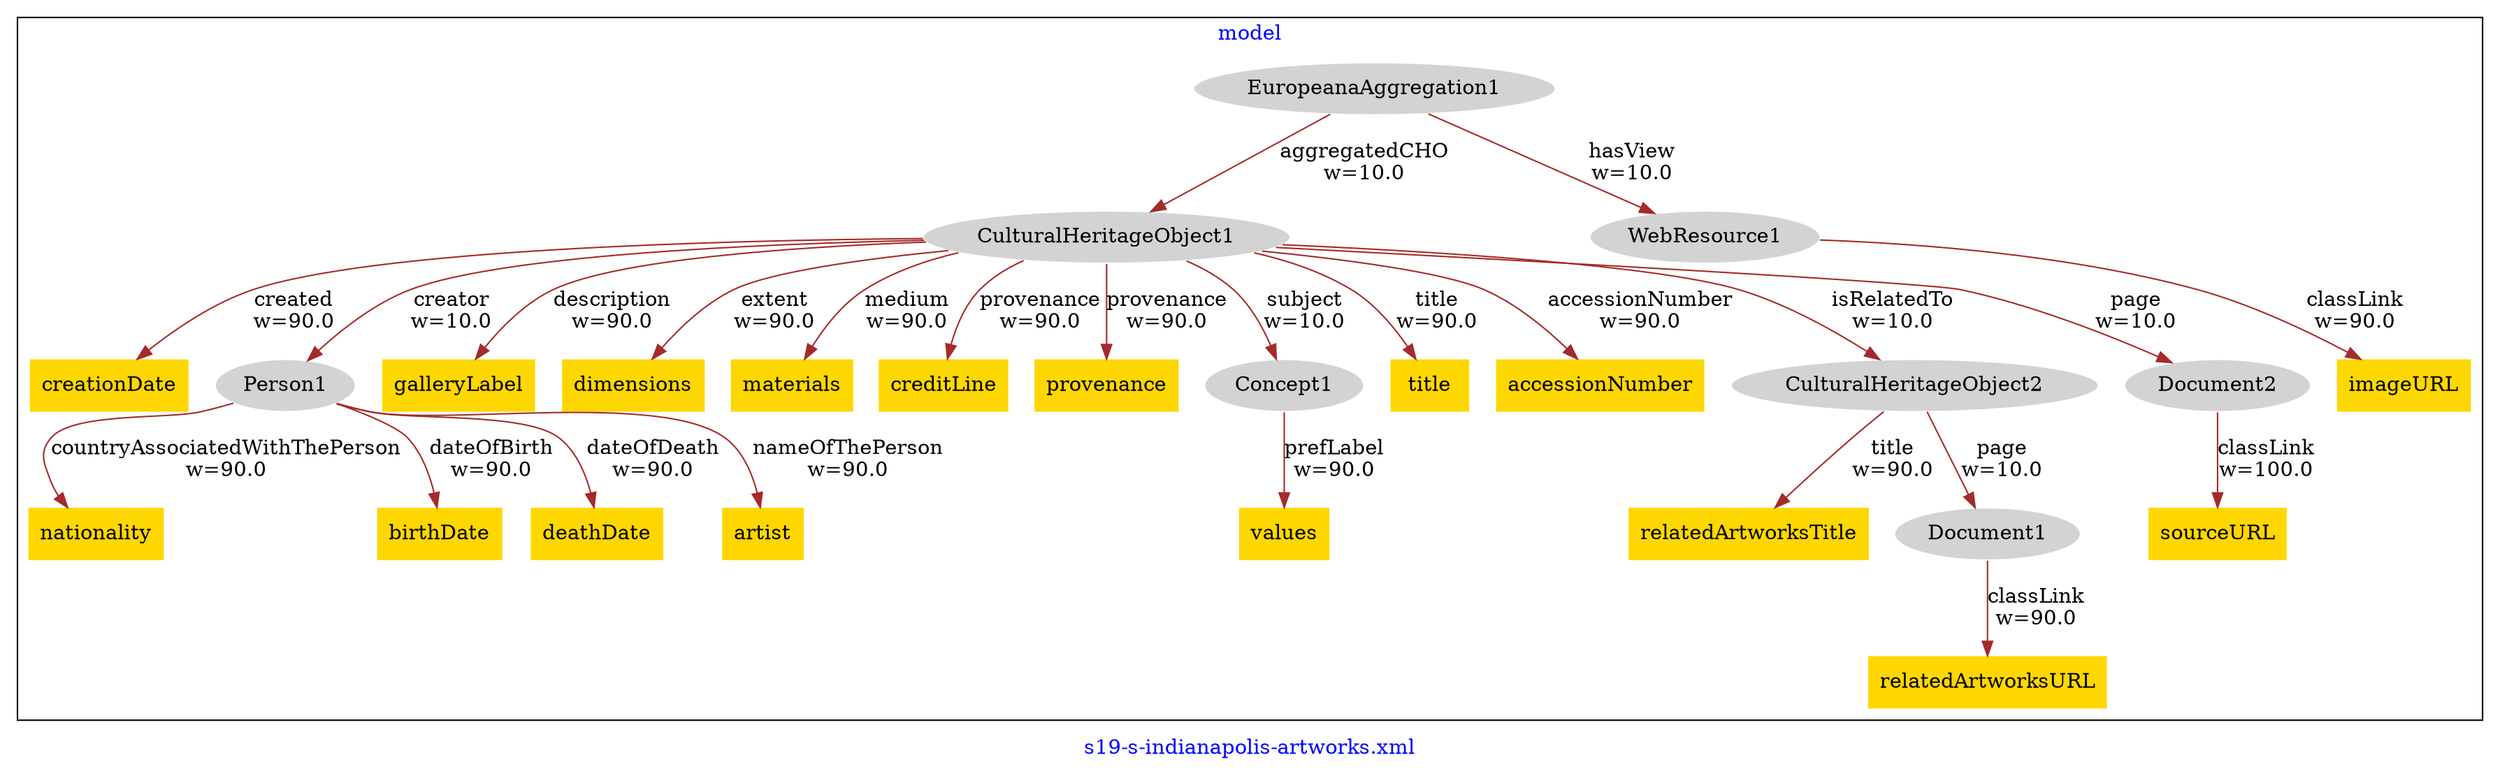 digraph n0 {
fontcolor="blue"
remincross="true"
label="s19-s-indianapolis-artworks.xml"
subgraph cluster {
label="model"
n2[style="filled",color="white",fillcolor="lightgray",label="CulturalHeritageObject1\n"];
n3[shape="plaintext",style="filled",fillcolor="gold",label="creationDate\n"];
n4[style="filled",color="white",fillcolor="lightgray",label="Person1\n"];
n5[shape="plaintext",style="filled",fillcolor="gold",label="galleryLabel\n"];
n6[shape="plaintext",style="filled",fillcolor="gold",label="dimensions\n"];
n7[shape="plaintext",style="filled",fillcolor="gold",label="materials\n"];
n8[shape="plaintext",style="filled",fillcolor="gold",label="creditLine\n"];
n9[shape="plaintext",style="filled",fillcolor="gold",label="provenance\n"];
n10[style="filled",color="white",fillcolor="lightgray",label="Concept1\n"];
n11[shape="plaintext",style="filled",fillcolor="gold",label="title\n"];
n12[shape="plaintext",style="filled",fillcolor="gold",label="accessionNumber\n"];
n13[style="filled",color="white",fillcolor="lightgray",label="CulturalHeritageObject2\n"];
n14[style="filled",color="white",fillcolor="lightgray",label="Document2\n"];
n15[shape="plaintext",style="filled",fillcolor="gold",label="relatedArtworksTitle\n"];
n16[style="filled",color="white",fillcolor="lightgray",label="Document1\n"];
n17[shape="plaintext",style="filled",fillcolor="gold",label="nationality\n"];
n18[shape="plaintext",style="filled",fillcolor="gold",label="birthDate\n"];
n19[shape="plaintext",style="filled",fillcolor="gold",label="deathDate\n"];
n20[shape="plaintext",style="filled",fillcolor="gold",label="artist\n"];
n21[style="filled",color="white",fillcolor="lightgray",label="EuropeanaAggregation1\n"];
n22[style="filled",color="white",fillcolor="lightgray",label="WebResource1\n"];
n23[shape="plaintext",style="filled",fillcolor="gold",label="imageURL\n"];
n24[shape="plaintext",style="filled",fillcolor="gold",label="values\n"];
n25[shape="plaintext",style="filled",fillcolor="gold",label="relatedArtworksURL\n"];
n26[shape="plaintext",style="filled",fillcolor="gold",label="sourceURL\n"];
}
n2 -> n3[color="brown",fontcolor="black",label="created\nw=90.0"]
n2 -> n4[color="brown",fontcolor="black",label="creator\nw=10.0"]
n2 -> n5[color="brown",fontcolor="black",label="description\nw=90.0"]
n2 -> n6[color="brown",fontcolor="black",label="extent\nw=90.0"]
n2 -> n7[color="brown",fontcolor="black",label="medium\nw=90.0"]
n2 -> n8[color="brown",fontcolor="black",label="provenance\nw=90.0"]
n2 -> n9[color="brown",fontcolor="black",label="provenance\nw=90.0"]
n2 -> n10[color="brown",fontcolor="black",label="subject\nw=10.0"]
n2 -> n11[color="brown",fontcolor="black",label="title\nw=90.0"]
n2 -> n12[color="brown",fontcolor="black",label="accessionNumber\nw=90.0"]
n2 -> n13[color="brown",fontcolor="black",label="isRelatedTo\nw=10.0"]
n2 -> n14[color="brown",fontcolor="black",label="page\nw=10.0"]
n13 -> n15[color="brown",fontcolor="black",label="title\nw=90.0"]
n13 -> n16[color="brown",fontcolor="black",label="page\nw=10.0"]
n4 -> n17[color="brown",fontcolor="black",label="countryAssociatedWithThePerson\nw=90.0"]
n4 -> n18[color="brown",fontcolor="black",label="dateOfBirth\nw=90.0"]
n4 -> n19[color="brown",fontcolor="black",label="dateOfDeath\nw=90.0"]
n4 -> n20[color="brown",fontcolor="black",label="nameOfThePerson\nw=90.0"]
n21 -> n2[color="brown",fontcolor="black",label="aggregatedCHO\nw=10.0"]
n21 -> n22[color="brown",fontcolor="black",label="hasView\nw=10.0"]
n22 -> n23[color="brown",fontcolor="black",label="classLink\nw=90.0"]
n10 -> n24[color="brown",fontcolor="black",label="prefLabel\nw=90.0"]
n16 -> n25[color="brown",fontcolor="black",label="classLink\nw=90.0"]
n14 -> n26[color="brown",fontcolor="black",label="classLink\nw=100.0"]
}
